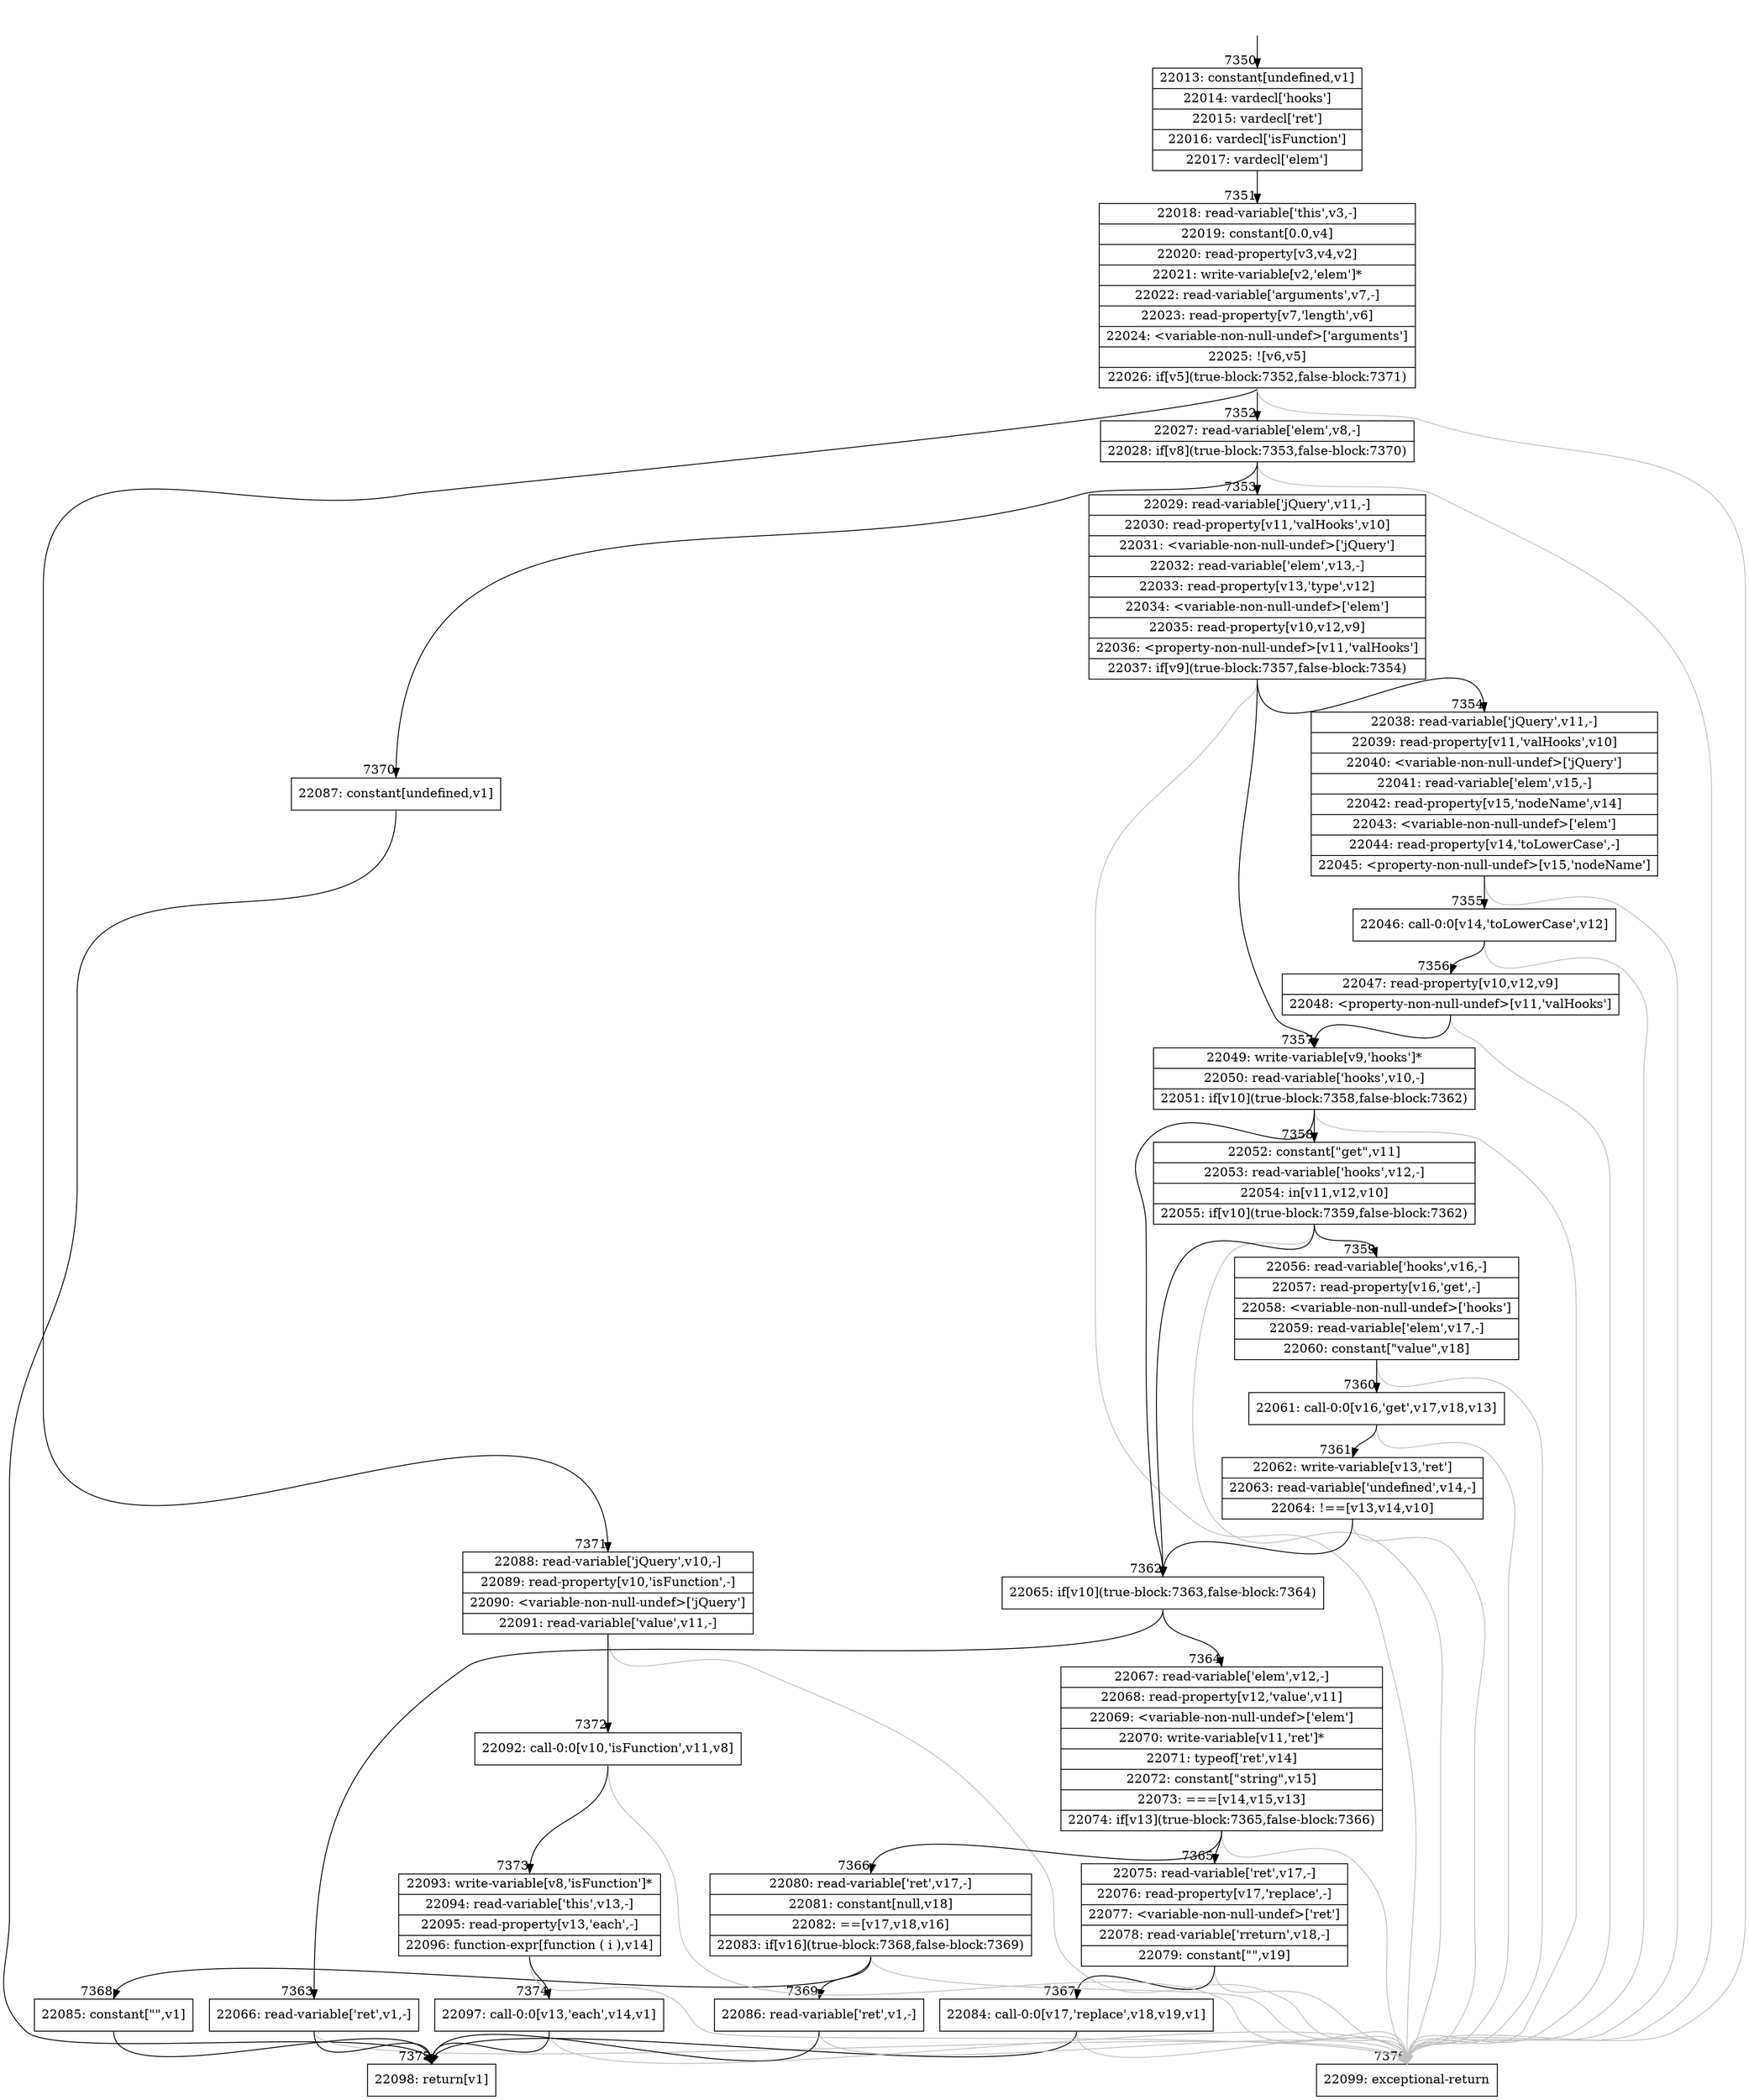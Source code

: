 digraph {
rankdir="TD"
BB_entry450[shape=none,label=""];
BB_entry450 -> BB7350 [tailport=s, headport=n, headlabel="    7350"]
BB7350 [shape=record label="{22013: constant[undefined,v1]|22014: vardecl['hooks']|22015: vardecl['ret']|22016: vardecl['isFunction']|22017: vardecl['elem']}" ] 
BB7350 -> BB7351 [tailport=s, headport=n, headlabel="      7351"]
BB7351 [shape=record label="{22018: read-variable['this',v3,-]|22019: constant[0.0,v4]|22020: read-property[v3,v4,v2]|22021: write-variable[v2,'elem']*|22022: read-variable['arguments',v7,-]|22023: read-property[v7,'length',v6]|22024: \<variable-non-null-undef\>['arguments']|22025: ![v6,v5]|22026: if[v5](true-block:7352,false-block:7371)}" ] 
BB7351 -> BB7352 [tailport=s, headport=n, headlabel="      7352"]
BB7351 -> BB7371 [tailport=s, headport=n, headlabel="      7371"]
BB7351 -> BB7376 [tailport=s, headport=n, color=gray, headlabel="      7376"]
BB7352 [shape=record label="{22027: read-variable['elem',v8,-]|22028: if[v8](true-block:7353,false-block:7370)}" ] 
BB7352 -> BB7353 [tailport=s, headport=n, headlabel="      7353"]
BB7352 -> BB7370 [tailport=s, headport=n, headlabel="      7370"]
BB7352 -> BB7376 [tailport=s, headport=n, color=gray]
BB7353 [shape=record label="{22029: read-variable['jQuery',v11,-]|22030: read-property[v11,'valHooks',v10]|22031: \<variable-non-null-undef\>['jQuery']|22032: read-variable['elem',v13,-]|22033: read-property[v13,'type',v12]|22034: \<variable-non-null-undef\>['elem']|22035: read-property[v10,v12,v9]|22036: \<property-non-null-undef\>[v11,'valHooks']|22037: if[v9](true-block:7357,false-block:7354)}" ] 
BB7353 -> BB7357 [tailport=s, headport=n, headlabel="      7357"]
BB7353 -> BB7354 [tailport=s, headport=n, headlabel="      7354"]
BB7353 -> BB7376 [tailport=s, headport=n, color=gray]
BB7354 [shape=record label="{22038: read-variable['jQuery',v11,-]|22039: read-property[v11,'valHooks',v10]|22040: \<variable-non-null-undef\>['jQuery']|22041: read-variable['elem',v15,-]|22042: read-property[v15,'nodeName',v14]|22043: \<variable-non-null-undef\>['elem']|22044: read-property[v14,'toLowerCase',-]|22045: \<property-non-null-undef\>[v15,'nodeName']}" ] 
BB7354 -> BB7355 [tailport=s, headport=n, headlabel="      7355"]
BB7354 -> BB7376 [tailport=s, headport=n, color=gray]
BB7355 [shape=record label="{22046: call-0:0[v14,'toLowerCase',v12]}" ] 
BB7355 -> BB7356 [tailport=s, headport=n, headlabel="      7356"]
BB7355 -> BB7376 [tailport=s, headport=n, color=gray]
BB7356 [shape=record label="{22047: read-property[v10,v12,v9]|22048: \<property-non-null-undef\>[v11,'valHooks']}" ] 
BB7356 -> BB7357 [tailport=s, headport=n]
BB7356 -> BB7376 [tailport=s, headport=n, color=gray]
BB7357 [shape=record label="{22049: write-variable[v9,'hooks']*|22050: read-variable['hooks',v10,-]|22051: if[v10](true-block:7358,false-block:7362)}" ] 
BB7357 -> BB7362 [tailport=s, headport=n, headlabel="      7362"]
BB7357 -> BB7358 [tailport=s, headport=n, headlabel="      7358"]
BB7357 -> BB7376 [tailport=s, headport=n, color=gray]
BB7358 [shape=record label="{22052: constant[\"get\",v11]|22053: read-variable['hooks',v12,-]|22054: in[v11,v12,v10]|22055: if[v10](true-block:7359,false-block:7362)}" ] 
BB7358 -> BB7362 [tailport=s, headport=n]
BB7358 -> BB7359 [tailport=s, headport=n, headlabel="      7359"]
BB7358 -> BB7376 [tailport=s, headport=n, color=gray]
BB7359 [shape=record label="{22056: read-variable['hooks',v16,-]|22057: read-property[v16,'get',-]|22058: \<variable-non-null-undef\>['hooks']|22059: read-variable['elem',v17,-]|22060: constant[\"value\",v18]}" ] 
BB7359 -> BB7360 [tailport=s, headport=n, headlabel="      7360"]
BB7359 -> BB7376 [tailport=s, headport=n, color=gray]
BB7360 [shape=record label="{22061: call-0:0[v16,'get',v17,v18,v13]}" ] 
BB7360 -> BB7361 [tailport=s, headport=n, headlabel="      7361"]
BB7360 -> BB7376 [tailport=s, headport=n, color=gray]
BB7361 [shape=record label="{22062: write-variable[v13,'ret']|22063: read-variable['undefined',v14,-]|22064: !==[v13,v14,v10]}" ] 
BB7361 -> BB7362 [tailport=s, headport=n]
BB7361 -> BB7376 [tailport=s, headport=n, color=gray]
BB7362 [shape=record label="{22065: if[v10](true-block:7363,false-block:7364)}" ] 
BB7362 -> BB7363 [tailport=s, headport=n, headlabel="      7363"]
BB7362 -> BB7364 [tailport=s, headport=n, headlabel="      7364"]
BB7363 [shape=record label="{22066: read-variable['ret',v1,-]}" ] 
BB7363 -> BB7375 [tailport=s, headport=n, headlabel="      7375"]
BB7363 -> BB7376 [tailport=s, headport=n, color=gray]
BB7364 [shape=record label="{22067: read-variable['elem',v12,-]|22068: read-property[v12,'value',v11]|22069: \<variable-non-null-undef\>['elem']|22070: write-variable[v11,'ret']*|22071: typeof['ret',v14]|22072: constant[\"string\",v15]|22073: ===[v14,v15,v13]|22074: if[v13](true-block:7365,false-block:7366)}" ] 
BB7364 -> BB7365 [tailport=s, headport=n, headlabel="      7365"]
BB7364 -> BB7366 [tailport=s, headport=n, headlabel="      7366"]
BB7364 -> BB7376 [tailport=s, headport=n, color=gray]
BB7365 [shape=record label="{22075: read-variable['ret',v17,-]|22076: read-property[v17,'replace',-]|22077: \<variable-non-null-undef\>['ret']|22078: read-variable['rreturn',v18,-]|22079: constant[\"\",v19]}" ] 
BB7365 -> BB7367 [tailport=s, headport=n, headlabel="      7367"]
BB7365 -> BB7376 [tailport=s, headport=n, color=gray]
BB7366 [shape=record label="{22080: read-variable['ret',v17,-]|22081: constant[null,v18]|22082: ==[v17,v18,v16]|22083: if[v16](true-block:7368,false-block:7369)}" ] 
BB7366 -> BB7368 [tailport=s, headport=n, headlabel="      7368"]
BB7366 -> BB7369 [tailport=s, headport=n, headlabel="      7369"]
BB7366 -> BB7376 [tailport=s, headport=n, color=gray]
BB7367 [shape=record label="{22084: call-0:0[v17,'replace',v18,v19,v1]}" ] 
BB7367 -> BB7375 [tailport=s, headport=n]
BB7367 -> BB7376 [tailport=s, headport=n, color=gray]
BB7368 [shape=record label="{22085: constant[\"\",v1]}" ] 
BB7368 -> BB7375 [tailport=s, headport=n]
BB7369 [shape=record label="{22086: read-variable['ret',v1,-]}" ] 
BB7369 -> BB7375 [tailport=s, headport=n]
BB7369 -> BB7376 [tailport=s, headport=n, color=gray]
BB7370 [shape=record label="{22087: constant[undefined,v1]}" ] 
BB7370 -> BB7375 [tailport=s, headport=n]
BB7371 [shape=record label="{22088: read-variable['jQuery',v10,-]|22089: read-property[v10,'isFunction',-]|22090: \<variable-non-null-undef\>['jQuery']|22091: read-variable['value',v11,-]}" ] 
BB7371 -> BB7372 [tailport=s, headport=n, headlabel="      7372"]
BB7371 -> BB7376 [tailport=s, headport=n, color=gray]
BB7372 [shape=record label="{22092: call-0:0[v10,'isFunction',v11,v8]}" ] 
BB7372 -> BB7373 [tailport=s, headport=n, headlabel="      7373"]
BB7372 -> BB7376 [tailport=s, headport=n, color=gray]
BB7373 [shape=record label="{22093: write-variable[v8,'isFunction']*|22094: read-variable['this',v13,-]|22095: read-property[v13,'each',-]|22096: function-expr[function ( i ),v14]}" ] 
BB7373 -> BB7374 [tailport=s, headport=n, headlabel="      7374"]
BB7373 -> BB7376 [tailport=s, headport=n, color=gray]
BB7374 [shape=record label="{22097: call-0:0[v13,'each',v14,v1]}" ] 
BB7374 -> BB7375 [tailport=s, headport=n]
BB7374 -> BB7376 [tailport=s, headport=n, color=gray]
BB7375 [shape=record label="{22098: return[v1]}" ] 
BB7376 [shape=record label="{22099: exceptional-return}" ] 
}
